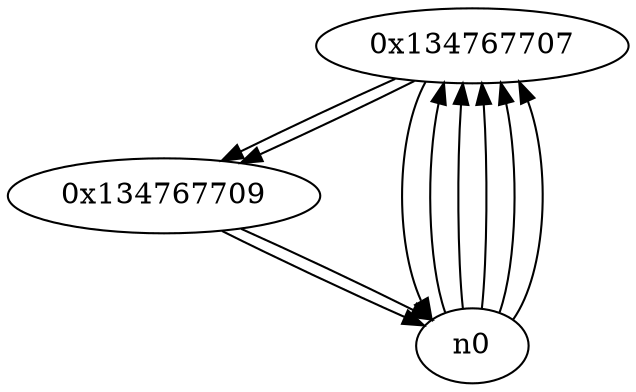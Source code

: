digraph G{
/* nodes */
  n1 [label="0x134767707"]
  n2 [label="0x134767709"]
/* edges */
n1 -> n2;
n1 -> n0;
n0 -> n1;
n0 -> n1;
n0 -> n1;
n0 -> n1;
n0 -> n1;
n2 -> n0;
n2 -> n0;
n1 -> n2;
}
